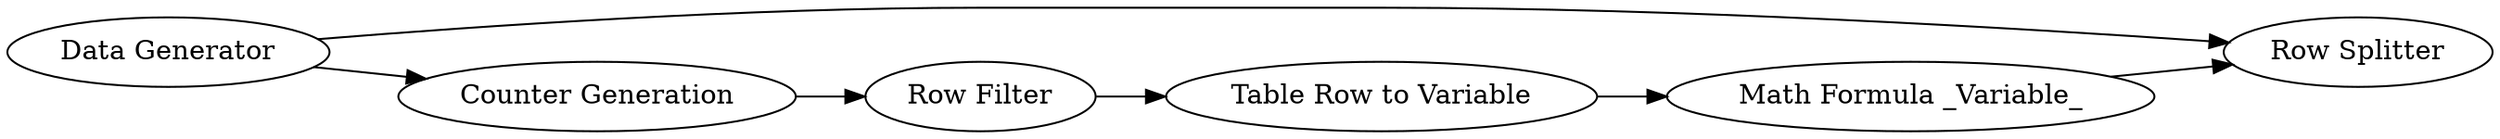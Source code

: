 digraph {
	6 -> 5
	3 -> 4
	1 -> 2
	2 -> 3
	4 -> 6
	1 -> 5
	5 [label="Row Splitter"]
	1 [label="Data Generator"]
	4 [label="Table Row to Variable"]
	6 [label="Math Formula _Variable_"]
	3 [label="Row Filter"]
	2 [label="Counter Generation"]
	rankdir=LR
}
